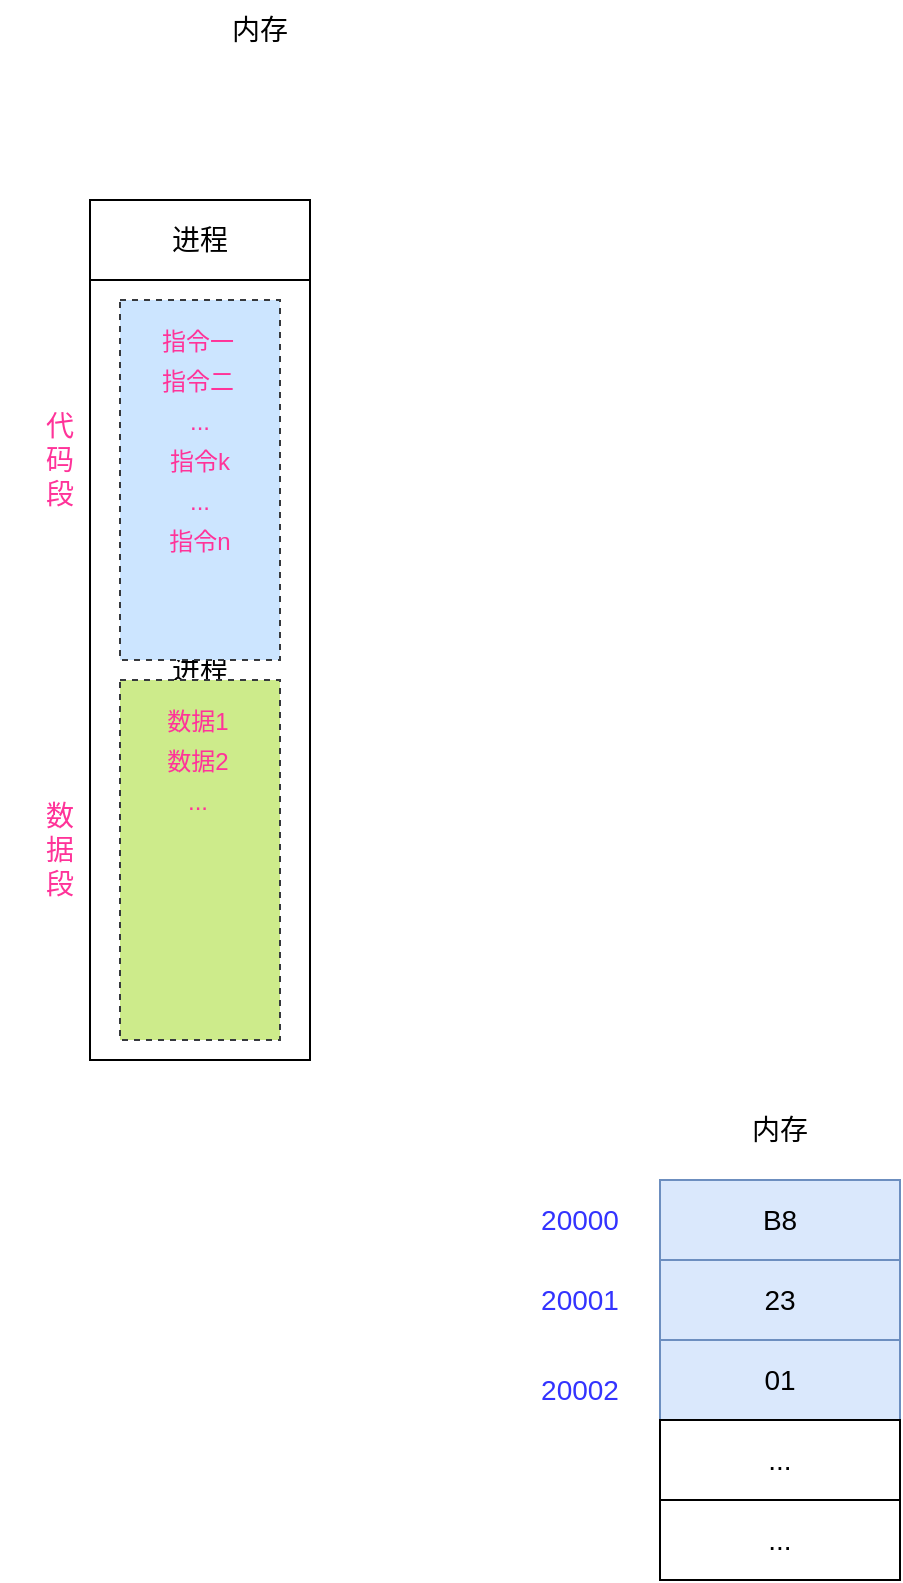 <mxfile version="18.0.2" type="github">
  <diagram id="wK2k5UwERb_qMLPXQcVo" name="Page-1">
    <mxGraphModel dx="1833" dy="988" grid="1" gridSize="10" guides="1" tooltips="1" connect="1" arrows="1" fold="1" page="1" pageScale="1" pageWidth="1169" pageHeight="1654" math="0" shadow="0">
      <root>
        <mxCell id="0" />
        <mxCell id="1" parent="0" />
        <mxCell id="boY7fO-AjZwTI4k-ok0t-27" value="进程" style="rounded=0;whiteSpace=wrap;html=1;fontSize=14;fontColor=#000000;gradientColor=none;" vertex="1" parent="1">
          <mxGeometry x="225" y="180" width="110" height="390" as="geometry" />
        </mxCell>
        <mxCell id="boY7fO-AjZwTI4k-ok0t-2" value="B8" style="rounded=0;whiteSpace=wrap;html=1;fontSize=14;fillColor=#dae8fc;strokeColor=#6c8ebf;gradientColor=none;" vertex="1" parent="1">
          <mxGeometry x="510" y="630" width="120" height="40" as="geometry" />
        </mxCell>
        <mxCell id="boY7fO-AjZwTI4k-ok0t-3" value="23" style="rounded=0;whiteSpace=wrap;html=1;fontSize=14;fillColor=#dae8fc;strokeColor=#6c8ebf;gradientColor=none;" vertex="1" parent="1">
          <mxGeometry x="510" y="670" width="120" height="40" as="geometry" />
        </mxCell>
        <mxCell id="boY7fO-AjZwTI4k-ok0t-4" value="01" style="rounded=0;whiteSpace=wrap;html=1;fontSize=14;fillColor=#dae8fc;strokeColor=#6c8ebf;gradientColor=none;" vertex="1" parent="1">
          <mxGeometry x="510" y="710" width="120" height="40" as="geometry" />
        </mxCell>
        <mxCell id="boY7fO-AjZwTI4k-ok0t-5" value="..." style="rounded=0;whiteSpace=wrap;html=1;fontSize=14;" vertex="1" parent="1">
          <mxGeometry x="510" y="750" width="120" height="40" as="geometry" />
        </mxCell>
        <mxCell id="boY7fO-AjZwTI4k-ok0t-6" value="..." style="rounded=0;whiteSpace=wrap;html=1;fontSize=14;" vertex="1" parent="1">
          <mxGeometry x="510" y="790" width="120" height="40" as="geometry" />
        </mxCell>
        <mxCell id="boY7fO-AjZwTI4k-ok0t-7" value="内存" style="text;html=1;strokeColor=none;fillColor=none;align=center;verticalAlign=middle;whiteSpace=wrap;rounded=0;fontSize=14;" vertex="1" parent="1">
          <mxGeometry x="540" y="590" width="60" height="30" as="geometry" />
        </mxCell>
        <mxCell id="boY7fO-AjZwTI4k-ok0t-8" value="20000" style="text;html=1;strokeColor=none;fillColor=none;align=center;verticalAlign=middle;whiteSpace=wrap;rounded=0;fontSize=14;fontColor=#3333FF;" vertex="1" parent="1">
          <mxGeometry x="440" y="635" width="60" height="30" as="geometry" />
        </mxCell>
        <mxCell id="boY7fO-AjZwTI4k-ok0t-11" value="20001" style="text;html=1;strokeColor=none;fillColor=none;align=center;verticalAlign=middle;whiteSpace=wrap;rounded=0;fontSize=14;fontColor=#3333FF;" vertex="1" parent="1">
          <mxGeometry x="440" y="675" width="60" height="30" as="geometry" />
        </mxCell>
        <mxCell id="boY7fO-AjZwTI4k-ok0t-12" value="20002" style="text;html=1;strokeColor=none;fillColor=none;align=center;verticalAlign=middle;whiteSpace=wrap;rounded=0;fontSize=14;fontColor=#3333FF;" vertex="1" parent="1">
          <mxGeometry x="440" y="720" width="60" height="30" as="geometry" />
        </mxCell>
        <mxCell id="boY7fO-AjZwTI4k-ok0t-17" value="内存" style="text;html=1;strokeColor=none;fillColor=none;align=center;verticalAlign=middle;whiteSpace=wrap;rounded=0;fontSize=14;" vertex="1" parent="1">
          <mxGeometry x="280" y="40" width="60" height="30" as="geometry" />
        </mxCell>
        <mxCell id="boY7fO-AjZwTI4k-ok0t-18" value="" style="rounded=0;whiteSpace=wrap;html=1;fontSize=14;fillColor=#cce5ff;strokeColor=#36393d;dashed=1;fontColor=#FF3399;" vertex="1" parent="1">
          <mxGeometry x="240" y="190" width="80" height="180" as="geometry" />
        </mxCell>
        <mxCell id="boY7fO-AjZwTI4k-ok0t-19" value="&lt;font style=&quot;font-size: 12px;&quot;&gt;指令一&lt;/font&gt;" style="text;html=1;strokeColor=none;fillColor=none;align=center;verticalAlign=middle;whiteSpace=wrap;rounded=0;dashed=1;fontSize=14;fontColor=#FF3399;" vertex="1" parent="1">
          <mxGeometry x="249" y="200" width="60" height="20" as="geometry" />
        </mxCell>
        <mxCell id="boY7fO-AjZwTI4k-ok0t-26" value="进程" style="rounded=0;whiteSpace=wrap;html=1;fontSize=14;fontColor=#000000;gradientColor=none;" vertex="1" parent="1">
          <mxGeometry x="225" y="140" width="110" height="40" as="geometry" />
        </mxCell>
        <mxCell id="boY7fO-AjZwTI4k-ok0t-28" value="" style="rounded=0;whiteSpace=wrap;html=1;fontSize=14;fillColor=#cdeb8b;strokeColor=#36393d;dashed=1;" vertex="1" parent="1">
          <mxGeometry x="240" y="380" width="80" height="180" as="geometry" />
        </mxCell>
        <mxCell id="boY7fO-AjZwTI4k-ok0t-31" value="&lt;font style=&quot;font-size: 12px;&quot;&gt;指令二&lt;/font&gt;" style="text;html=1;strokeColor=none;fillColor=none;align=center;verticalAlign=middle;whiteSpace=wrap;rounded=0;dashed=1;fontSize=14;fontColor=#FF3399;" vertex="1" parent="1">
          <mxGeometry x="249" y="220" width="60" height="20" as="geometry" />
        </mxCell>
        <mxCell id="boY7fO-AjZwTI4k-ok0t-32" value="&lt;span style=&quot;font-size: 12px;&quot;&gt;...&lt;/span&gt;" style="text;html=1;strokeColor=none;fillColor=none;align=center;verticalAlign=middle;whiteSpace=wrap;rounded=0;dashed=1;fontSize=14;fontColor=#FF3399;" vertex="1" parent="1">
          <mxGeometry x="250" y="240" width="60" height="20" as="geometry" />
        </mxCell>
        <mxCell id="boY7fO-AjZwTI4k-ok0t-33" value="&lt;span style=&quot;font-size: 12px;&quot;&gt;指令k&lt;/span&gt;" style="text;html=1;strokeColor=none;fillColor=none;align=center;verticalAlign=middle;whiteSpace=wrap;rounded=0;dashed=1;fontSize=14;fontColor=#FF3399;" vertex="1" parent="1">
          <mxGeometry x="250" y="260" width="60" height="20" as="geometry" />
        </mxCell>
        <mxCell id="boY7fO-AjZwTI4k-ok0t-34" value="&lt;span style=&quot;font-size: 12px;&quot;&gt;...&lt;/span&gt;" style="text;html=1;strokeColor=none;fillColor=none;align=center;verticalAlign=middle;whiteSpace=wrap;rounded=0;dashed=1;fontSize=14;fontColor=#FF3399;" vertex="1" parent="1">
          <mxGeometry x="250" y="280" width="60" height="20" as="geometry" />
        </mxCell>
        <mxCell id="boY7fO-AjZwTI4k-ok0t-35" value="&lt;span style=&quot;font-size: 12px;&quot;&gt;指令n&lt;/span&gt;" style="text;html=1;strokeColor=none;fillColor=none;align=center;verticalAlign=middle;whiteSpace=wrap;rounded=0;dashed=1;fontSize=14;fontColor=#FF3399;" vertex="1" parent="1">
          <mxGeometry x="250" y="300" width="60" height="20" as="geometry" />
        </mxCell>
        <mxCell id="boY7fO-AjZwTI4k-ok0t-36" value="&lt;span style=&quot;font-size: 12px;&quot;&gt;数据1&lt;/span&gt;" style="text;html=1;strokeColor=none;fillColor=none;align=center;verticalAlign=middle;whiteSpace=wrap;rounded=0;dashed=1;fontSize=14;fontColor=#FF3399;" vertex="1" parent="1">
          <mxGeometry x="249" y="390" width="60" height="20" as="geometry" />
        </mxCell>
        <mxCell id="boY7fO-AjZwTI4k-ok0t-37" value="&lt;span style=&quot;font-size: 12px;&quot;&gt;数据2&lt;/span&gt;" style="text;html=1;strokeColor=none;fillColor=none;align=center;verticalAlign=middle;whiteSpace=wrap;rounded=0;dashed=1;fontSize=14;fontColor=#FF3399;" vertex="1" parent="1">
          <mxGeometry x="249" y="410" width="60" height="20" as="geometry" />
        </mxCell>
        <mxCell id="boY7fO-AjZwTI4k-ok0t-38" value="&lt;span style=&quot;font-size: 12px;&quot;&gt;...&lt;/span&gt;" style="text;html=1;strokeColor=none;fillColor=none;align=center;verticalAlign=middle;whiteSpace=wrap;rounded=0;dashed=1;fontSize=14;fontColor=#FF3399;" vertex="1" parent="1">
          <mxGeometry x="249" y="430" width="60" height="20" as="geometry" />
        </mxCell>
        <mxCell id="boY7fO-AjZwTI4k-ok0t-39" value="代&lt;br style=&quot;font-size: 14px;&quot;&gt;码&lt;br style=&quot;font-size: 14px;&quot;&gt;段" style="text;html=1;strokeColor=none;fillColor=none;align=center;verticalAlign=middle;whiteSpace=wrap;rounded=0;fontSize=14;fontColor=#FF3399;" vertex="1" parent="1">
          <mxGeometry x="180" y="255" width="60" height="30" as="geometry" />
        </mxCell>
        <mxCell id="boY7fO-AjZwTI4k-ok0t-40" value="数&lt;br style=&quot;font-size: 14px;&quot;&gt;据&lt;br style=&quot;font-size: 14px;&quot;&gt;段" style="text;html=1;strokeColor=none;fillColor=none;align=center;verticalAlign=middle;whiteSpace=wrap;rounded=0;fontSize=14;fontColor=#FF3399;" vertex="1" parent="1">
          <mxGeometry x="180" y="450" width="60" height="30" as="geometry" />
        </mxCell>
      </root>
    </mxGraphModel>
  </diagram>
</mxfile>
